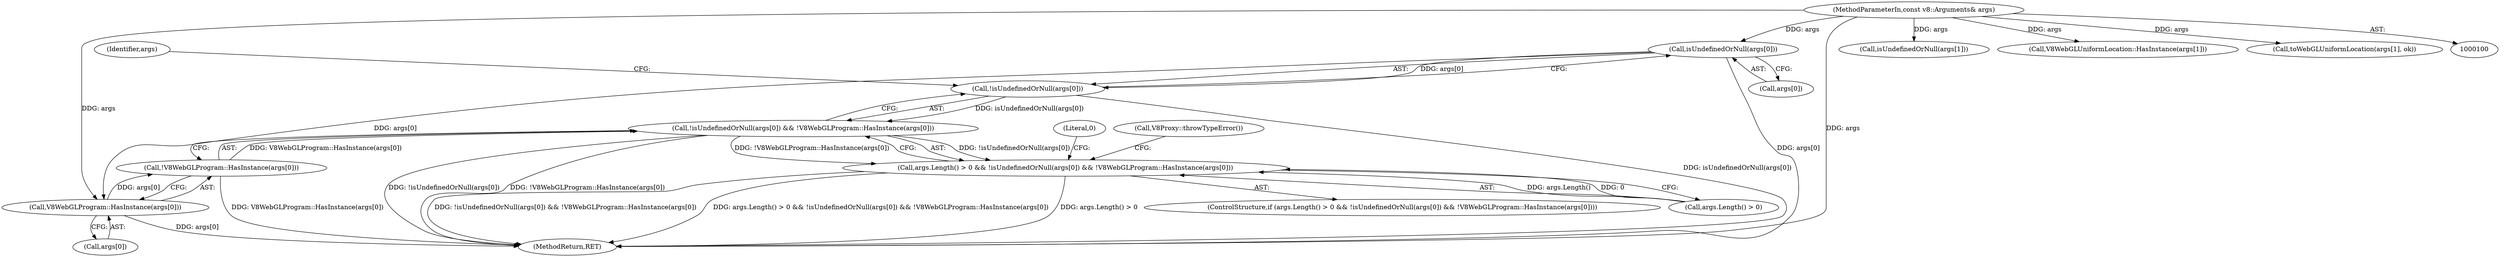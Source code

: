 digraph "0_Chrome_e9372a1bfd3588a80fcf49aa07321f0971dd6091_61@array" {
"1000127" [label="(Call,isUndefinedOrNull(args[0]))"];
"1000101" [label="(MethodParameterIn,const v8::Arguments& args)"];
"1000126" [label="(Call,!isUndefinedOrNull(args[0]))"];
"1000125" [label="(Call,!isUndefinedOrNull(args[0]) && !V8WebGLProgram::HasInstance(args[0]))"];
"1000121" [label="(Call,args.Length() > 0 && !isUndefinedOrNull(args[0]) && !V8WebGLProgram::HasInstance(args[0]))"];
"1000132" [label="(Call,V8WebGLProgram::HasInstance(args[0]))"];
"1000131" [label="(Call,!V8WebGLProgram::HasInstance(args[0]))"];
"1000127" [label="(Call,isUndefinedOrNull(args[0]))"];
"1000133" [label="(Call,args[0])"];
"1000148" [label="(Call,isUndefinedOrNull(args[1]))"];
"1000134" [label="(Identifier,args)"];
"1000101" [label="(MethodParameterIn,const v8::Arguments& args)"];
"1000122" [label="(Call,args.Length() > 0)"];
"1000128" [label="(Call,args[0])"];
"1000192" [label="(MethodReturn,RET)"];
"1000140" [label="(Literal,0)"];
"1000126" [label="(Call,!isUndefinedOrNull(args[0]))"];
"1000153" [label="(Call,V8WebGLUniformLocation::HasInstance(args[1]))"];
"1000125" [label="(Call,!isUndefinedOrNull(args[0]) && !V8WebGLProgram::HasInstance(args[0]))"];
"1000168" [label="(Call,toWebGLUniformLocation(args[1], ok))"];
"1000121" [label="(Call,args.Length() > 0 && !isUndefinedOrNull(args[0]) && !V8WebGLProgram::HasInstance(args[0]))"];
"1000132" [label="(Call,V8WebGLProgram::HasInstance(args[0]))"];
"1000120" [label="(ControlStructure,if (args.Length() > 0 && !isUndefinedOrNull(args[0]) && !V8WebGLProgram::HasInstance(args[0])))"];
"1000131" [label="(Call,!V8WebGLProgram::HasInstance(args[0]))"];
"1000137" [label="(Call,V8Proxy::throwTypeError())"];
"1000127" -> "1000126"  [label="AST: "];
"1000127" -> "1000128"  [label="CFG: "];
"1000128" -> "1000127"  [label="AST: "];
"1000126" -> "1000127"  [label="CFG: "];
"1000127" -> "1000192"  [label="DDG: args[0]"];
"1000127" -> "1000126"  [label="DDG: args[0]"];
"1000101" -> "1000127"  [label="DDG: args"];
"1000127" -> "1000132"  [label="DDG: args[0]"];
"1000101" -> "1000100"  [label="AST: "];
"1000101" -> "1000192"  [label="DDG: args"];
"1000101" -> "1000132"  [label="DDG: args"];
"1000101" -> "1000148"  [label="DDG: args"];
"1000101" -> "1000153"  [label="DDG: args"];
"1000101" -> "1000168"  [label="DDG: args"];
"1000126" -> "1000125"  [label="AST: "];
"1000134" -> "1000126"  [label="CFG: "];
"1000125" -> "1000126"  [label="CFG: "];
"1000126" -> "1000192"  [label="DDG: isUndefinedOrNull(args[0])"];
"1000126" -> "1000125"  [label="DDG: isUndefinedOrNull(args[0])"];
"1000125" -> "1000121"  [label="AST: "];
"1000125" -> "1000131"  [label="CFG: "];
"1000131" -> "1000125"  [label="AST: "];
"1000121" -> "1000125"  [label="CFG: "];
"1000125" -> "1000192"  [label="DDG: !V8WebGLProgram::HasInstance(args[0])"];
"1000125" -> "1000192"  [label="DDG: !isUndefinedOrNull(args[0])"];
"1000125" -> "1000121"  [label="DDG: !isUndefinedOrNull(args[0])"];
"1000125" -> "1000121"  [label="DDG: !V8WebGLProgram::HasInstance(args[0])"];
"1000131" -> "1000125"  [label="DDG: V8WebGLProgram::HasInstance(args[0])"];
"1000121" -> "1000120"  [label="AST: "];
"1000121" -> "1000122"  [label="CFG: "];
"1000122" -> "1000121"  [label="AST: "];
"1000137" -> "1000121"  [label="CFG: "];
"1000140" -> "1000121"  [label="CFG: "];
"1000121" -> "1000192"  [label="DDG: !isUndefinedOrNull(args[0]) && !V8WebGLProgram::HasInstance(args[0])"];
"1000121" -> "1000192"  [label="DDG: args.Length() > 0 && !isUndefinedOrNull(args[0]) && !V8WebGLProgram::HasInstance(args[0])"];
"1000121" -> "1000192"  [label="DDG: args.Length() > 0"];
"1000122" -> "1000121"  [label="DDG: args.Length()"];
"1000122" -> "1000121"  [label="DDG: 0"];
"1000132" -> "1000131"  [label="AST: "];
"1000132" -> "1000133"  [label="CFG: "];
"1000133" -> "1000132"  [label="AST: "];
"1000131" -> "1000132"  [label="CFG: "];
"1000132" -> "1000192"  [label="DDG: args[0]"];
"1000132" -> "1000131"  [label="DDG: args[0]"];
"1000131" -> "1000192"  [label="DDG: V8WebGLProgram::HasInstance(args[0])"];
}
